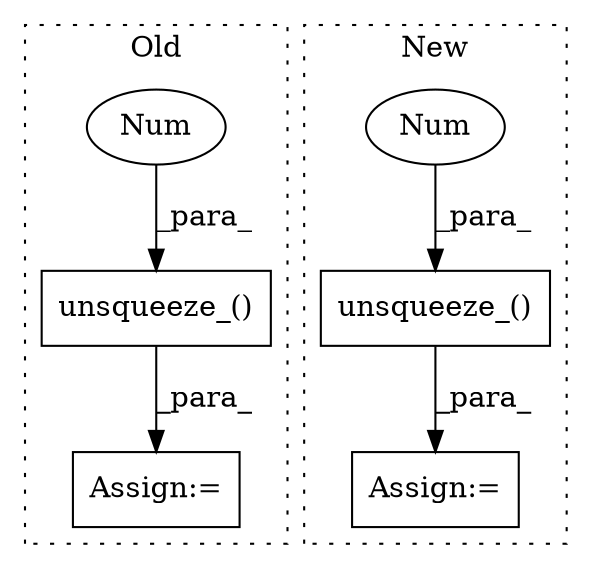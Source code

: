 digraph G {
subgraph cluster0 {
1 [label="unsqueeze_()" a="75" s="18067,18159" l="91,1" shape="box"];
4 [label="Num" a="76" s="18158" l="1" shape="ellipse"];
6 [label="Assign:=" a="68" s="18064" l="3" shape="box"];
label = "Old";
style="dotted";
}
subgraph cluster1 {
2 [label="unsqueeze_()" a="75" s="19144,19219" l="74,1" shape="box"];
3 [label="Num" a="76" s="19218" l="1" shape="ellipse"];
5 [label="Assign:=" a="68" s="19141" l="3" shape="box"];
label = "New";
style="dotted";
}
1 -> 6 [label="_para_"];
2 -> 5 [label="_para_"];
3 -> 2 [label="_para_"];
4 -> 1 [label="_para_"];
}
